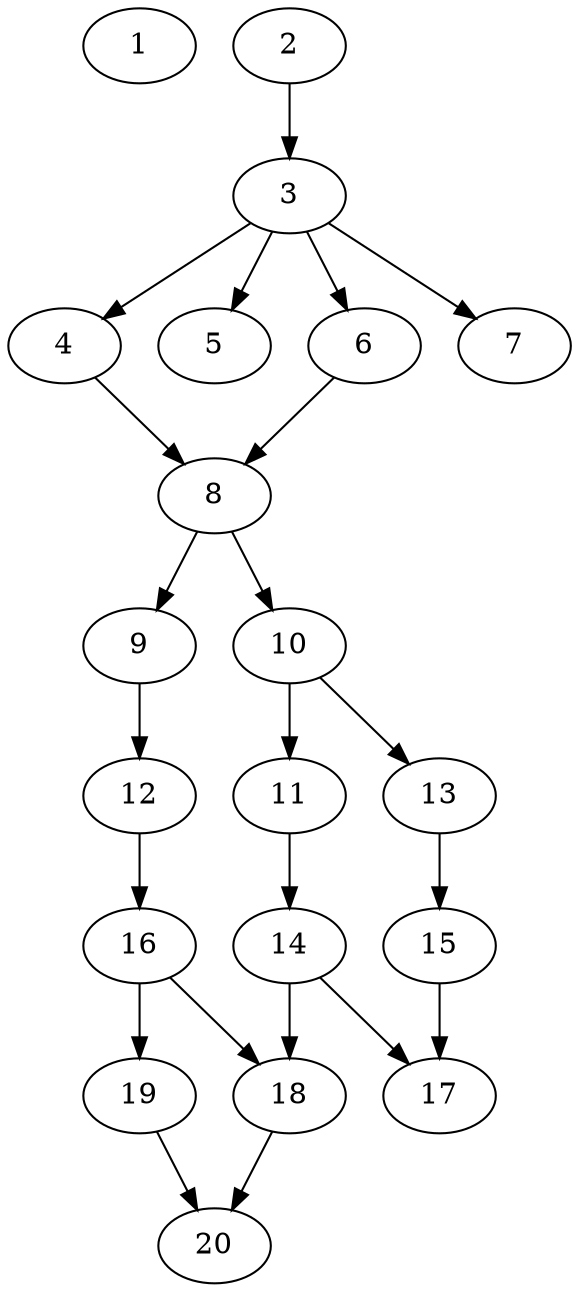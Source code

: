 // DAG automatically generated by daggen at Sat Jul 27 15:34:46 2019
// ./daggen --dot -n 20 --ccr 0.5 --fat 0.4 --regular 0.5 --density 0.4 --mindata 5242880 --maxdata 52428800 
digraph G {
  1 [size="63240192", alpha="0.06", expect_size="31620096"] 
  2 [size="66433024", alpha="0.13", expect_size="33216512"] 
  2 -> 3 [size ="33216512"]
  3 [size="46118912", alpha="0.14", expect_size="23059456"] 
  3 -> 4 [size ="23059456"]
  3 -> 5 [size ="23059456"]
  3 -> 6 [size ="23059456"]
  3 -> 7 [size ="23059456"]
  4 [size="33953792", alpha="0.02", expect_size="16976896"] 
  4 -> 8 [size ="16976896"]
  5 [size="70387712", alpha="0.00", expect_size="35193856"] 
  6 [size="55681024", alpha="0.18", expect_size="27840512"] 
  6 -> 8 [size ="27840512"]
  7 [size="17326080", alpha="0.16", expect_size="8663040"] 
  8 [size="82190336", alpha="0.17", expect_size="41095168"] 
  8 -> 9 [size ="41095168"]
  8 -> 10 [size ="41095168"]
  9 [size="77234176", alpha="0.05", expect_size="38617088"] 
  9 -> 12 [size ="38617088"]
  10 [size="50061312", alpha="0.02", expect_size="25030656"] 
  10 -> 11 [size ="25030656"]
  10 -> 13 [size ="25030656"]
  11 [size="65863680", alpha="0.13", expect_size="32931840"] 
  11 -> 14 [size ="32931840"]
  12 [size="92803072", alpha="0.03", expect_size="46401536"] 
  12 -> 16 [size ="46401536"]
  13 [size="60401664", alpha="0.05", expect_size="30200832"] 
  13 -> 15 [size ="30200832"]
  14 [size="32550912", alpha="0.20", expect_size="16275456"] 
  14 -> 17 [size ="16275456"]
  14 -> 18 [size ="16275456"]
  15 [size="40058880", alpha="0.06", expect_size="20029440"] 
  15 -> 17 [size ="20029440"]
  16 [size="40335360", alpha="0.09", expect_size="20167680"] 
  16 -> 18 [size ="20167680"]
  16 -> 19 [size ="20167680"]
  17 [size="29659136", alpha="0.00", expect_size="14829568"] 
  18 [size="104269824", alpha="0.19", expect_size="52134912"] 
  18 -> 20 [size ="52134912"]
  19 [size="92196864", alpha="0.20", expect_size="46098432"] 
  19 -> 20 [size ="46098432"]
  20 [size="21856256", alpha="0.13", expect_size="10928128"] 
}
